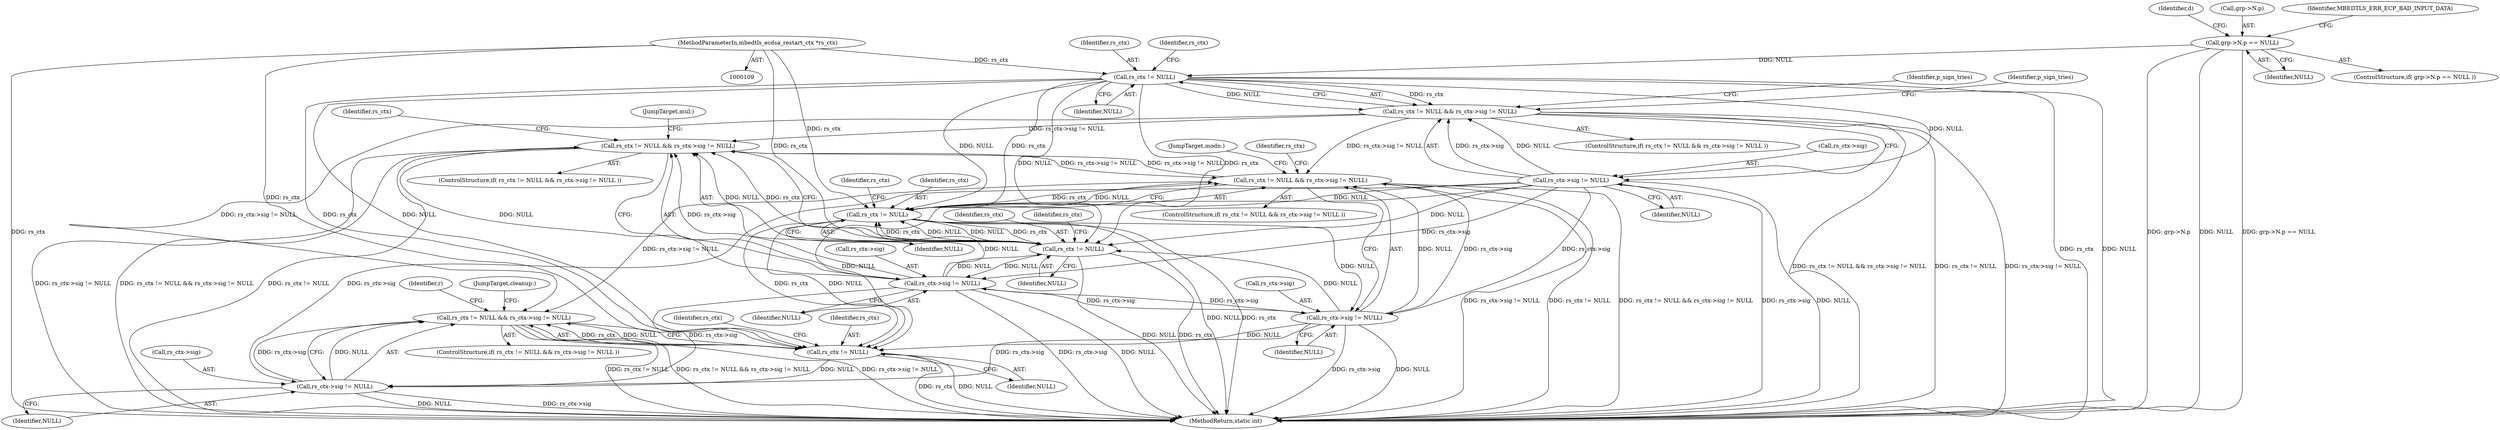 digraph "0_mbedtls_33f66ba6fd234114aa37f0209dac031bb2870a9b_0@pointer" {
"1000189" [label="(Call,rs_ctx != NULL)"];
"1000118" [label="(MethodParameterIn,mbedtls_ecdsa_restart_ctx *rs_ctx)"];
"1000147" [label="(Call,grp->N.p == NULL)"];
"1000188" [label="(Call,rs_ctx != NULL && rs_ctx->sig != NULL)"];
"1000289" [label="(Call,rs_ctx != NULL && rs_ctx->sig != NULL)"];
"1000336" [label="(Call,rs_ctx != NULL && rs_ctx->sig != NULL)"];
"1000425" [label="(Call,rs_ctx != NULL && rs_ctx->sig != NULL)"];
"1000192" [label="(Call,rs_ctx->sig != NULL)"];
"1000290" [label="(Call,rs_ctx != NULL)"];
"1000293" [label="(Call,rs_ctx->sig != NULL)"];
"1000337" [label="(Call,rs_ctx != NULL)"];
"1000340" [label="(Call,rs_ctx->sig != NULL)"];
"1000426" [label="(Call,rs_ctx != NULL)"];
"1000429" [label="(Call,rs_ctx->sig != NULL)"];
"1000160" [label="(Identifier,d)"];
"1000193" [label="(Call,rs_ctx->sig)"];
"1000425" [label="(Call,rs_ctx != NULL && rs_ctx->sig != NULL)"];
"1000301" [label="(Identifier,rs_ctx)"];
"1000428" [label="(Identifier,NULL)"];
"1000431" [label="(Identifier,rs_ctx)"];
"1000153" [label="(Identifier,NULL)"];
"1000342" [label="(Identifier,rs_ctx)"];
"1000340" [label="(Call,rs_ctx->sig != NULL)"];
"1000187" [label="(ControlStructure,if( rs_ctx != NULL && rs_ctx->sig != NULL ))"];
"1000294" [label="(Call,rs_ctx->sig)"];
"1000148" [label="(Call,grp->N.p)"];
"1000147" [label="(Call,grp->N.p == NULL)"];
"1000430" [label="(Call,rs_ctx->sig)"];
"1000435" [label="(Identifier,r)"];
"1000305" [label="(JumpTarget,mul:)"];
"1000290" [label="(Call,rs_ctx != NULL)"];
"1000352" [label="(JumpTarget,modn:)"];
"1000292" [label="(Identifier,NULL)"];
"1000336" [label="(Call,rs_ctx != NULL && rs_ctx->sig != NULL)"];
"1000335" [label="(ControlStructure,if( rs_ctx != NULL && rs_ctx->sig != NULL ))"];
"1000433" [label="(Identifier,NULL)"];
"1000291" [label="(Identifier,rs_ctx)"];
"1000146" [label="(ControlStructure,if( grp->N.p == NULL ))"];
"1000429" [label="(Call,rs_ctx->sig != NULL)"];
"1000196" [label="(Identifier,NULL)"];
"1000424" [label="(ControlStructure,if( rs_ctx != NULL && rs_ctx->sig != NULL ))"];
"1000194" [label="(Identifier,rs_ctx)"];
"1000437" [label="(JumpTarget,cleanup:)"];
"1000118" [label="(MethodParameterIn,mbedtls_ecdsa_restart_ctx *rs_ctx)"];
"1000199" [label="(Identifier,p_sign_tries)"];
"1000454" [label="(MethodReturn,static int)"];
"1000188" [label="(Call,rs_ctx != NULL && rs_ctx->sig != NULL)"];
"1000337" [label="(Call,rs_ctx != NULL)"];
"1000344" [label="(Identifier,NULL)"];
"1000338" [label="(Identifier,rs_ctx)"];
"1000426" [label="(Call,rs_ctx != NULL)"];
"1000155" [label="(Identifier,MBEDTLS_ERR_ECP_BAD_INPUT_DATA)"];
"1000250" [label="(Identifier,p_sign_tries)"];
"1000297" [label="(Identifier,NULL)"];
"1000348" [label="(Identifier,rs_ctx)"];
"1000427" [label="(Identifier,rs_ctx)"];
"1000341" [label="(Call,rs_ctx->sig)"];
"1000189" [label="(Call,rs_ctx != NULL)"];
"1000191" [label="(Identifier,NULL)"];
"1000339" [label="(Identifier,NULL)"];
"1000295" [label="(Identifier,rs_ctx)"];
"1000293" [label="(Call,rs_ctx->sig != NULL)"];
"1000190" [label="(Identifier,rs_ctx)"];
"1000192" [label="(Call,rs_ctx->sig != NULL)"];
"1000288" [label="(ControlStructure,if( rs_ctx != NULL && rs_ctx->sig != NULL ))"];
"1000289" [label="(Call,rs_ctx != NULL && rs_ctx->sig != NULL)"];
"1000189" -> "1000188"  [label="AST: "];
"1000189" -> "1000191"  [label="CFG: "];
"1000190" -> "1000189"  [label="AST: "];
"1000191" -> "1000189"  [label="AST: "];
"1000194" -> "1000189"  [label="CFG: "];
"1000188" -> "1000189"  [label="CFG: "];
"1000189" -> "1000454"  [label="DDG: rs_ctx"];
"1000189" -> "1000454"  [label="DDG: NULL"];
"1000189" -> "1000188"  [label="DDG: rs_ctx"];
"1000189" -> "1000188"  [label="DDG: NULL"];
"1000118" -> "1000189"  [label="DDG: rs_ctx"];
"1000147" -> "1000189"  [label="DDG: NULL"];
"1000189" -> "1000192"  [label="DDG: NULL"];
"1000189" -> "1000290"  [label="DDG: rs_ctx"];
"1000189" -> "1000290"  [label="DDG: NULL"];
"1000189" -> "1000337"  [label="DDG: rs_ctx"];
"1000189" -> "1000337"  [label="DDG: NULL"];
"1000189" -> "1000426"  [label="DDG: rs_ctx"];
"1000189" -> "1000426"  [label="DDG: NULL"];
"1000118" -> "1000109"  [label="AST: "];
"1000118" -> "1000454"  [label="DDG: rs_ctx"];
"1000118" -> "1000290"  [label="DDG: rs_ctx"];
"1000118" -> "1000337"  [label="DDG: rs_ctx"];
"1000118" -> "1000426"  [label="DDG: rs_ctx"];
"1000147" -> "1000146"  [label="AST: "];
"1000147" -> "1000153"  [label="CFG: "];
"1000148" -> "1000147"  [label="AST: "];
"1000153" -> "1000147"  [label="AST: "];
"1000155" -> "1000147"  [label="CFG: "];
"1000160" -> "1000147"  [label="CFG: "];
"1000147" -> "1000454"  [label="DDG: grp->N.p"];
"1000147" -> "1000454"  [label="DDG: NULL"];
"1000147" -> "1000454"  [label="DDG: grp->N.p == NULL"];
"1000188" -> "1000187"  [label="AST: "];
"1000188" -> "1000192"  [label="CFG: "];
"1000192" -> "1000188"  [label="AST: "];
"1000199" -> "1000188"  [label="CFG: "];
"1000250" -> "1000188"  [label="CFG: "];
"1000188" -> "1000454"  [label="DDG: rs_ctx != NULL && rs_ctx->sig != NULL"];
"1000188" -> "1000454"  [label="DDG: rs_ctx != NULL"];
"1000188" -> "1000454"  [label="DDG: rs_ctx->sig != NULL"];
"1000192" -> "1000188"  [label="DDG: rs_ctx->sig"];
"1000192" -> "1000188"  [label="DDG: NULL"];
"1000188" -> "1000289"  [label="DDG: rs_ctx->sig != NULL"];
"1000188" -> "1000336"  [label="DDG: rs_ctx->sig != NULL"];
"1000188" -> "1000425"  [label="DDG: rs_ctx->sig != NULL"];
"1000289" -> "1000288"  [label="AST: "];
"1000289" -> "1000290"  [label="CFG: "];
"1000289" -> "1000293"  [label="CFG: "];
"1000290" -> "1000289"  [label="AST: "];
"1000293" -> "1000289"  [label="AST: "];
"1000301" -> "1000289"  [label="CFG: "];
"1000305" -> "1000289"  [label="CFG: "];
"1000289" -> "1000454"  [label="DDG: rs_ctx != NULL"];
"1000289" -> "1000454"  [label="DDG: rs_ctx->sig != NULL"];
"1000289" -> "1000454"  [label="DDG: rs_ctx != NULL && rs_ctx->sig != NULL"];
"1000290" -> "1000289"  [label="DDG: rs_ctx"];
"1000290" -> "1000289"  [label="DDG: NULL"];
"1000336" -> "1000289"  [label="DDG: rs_ctx->sig != NULL"];
"1000293" -> "1000289"  [label="DDG: rs_ctx->sig"];
"1000293" -> "1000289"  [label="DDG: NULL"];
"1000289" -> "1000336"  [label="DDG: rs_ctx->sig != NULL"];
"1000336" -> "1000335"  [label="AST: "];
"1000336" -> "1000337"  [label="CFG: "];
"1000336" -> "1000340"  [label="CFG: "];
"1000337" -> "1000336"  [label="AST: "];
"1000340" -> "1000336"  [label="AST: "];
"1000348" -> "1000336"  [label="CFG: "];
"1000352" -> "1000336"  [label="CFG: "];
"1000336" -> "1000454"  [label="DDG: rs_ctx != NULL && rs_ctx->sig != NULL"];
"1000336" -> "1000454"  [label="DDG: rs_ctx->sig != NULL"];
"1000336" -> "1000454"  [label="DDG: rs_ctx != NULL"];
"1000337" -> "1000336"  [label="DDG: rs_ctx"];
"1000337" -> "1000336"  [label="DDG: NULL"];
"1000340" -> "1000336"  [label="DDG: rs_ctx->sig"];
"1000340" -> "1000336"  [label="DDG: NULL"];
"1000336" -> "1000425"  [label="DDG: rs_ctx->sig != NULL"];
"1000425" -> "1000424"  [label="AST: "];
"1000425" -> "1000426"  [label="CFG: "];
"1000425" -> "1000429"  [label="CFG: "];
"1000426" -> "1000425"  [label="AST: "];
"1000429" -> "1000425"  [label="AST: "];
"1000435" -> "1000425"  [label="CFG: "];
"1000437" -> "1000425"  [label="CFG: "];
"1000425" -> "1000454"  [label="DDG: rs_ctx != NULL"];
"1000425" -> "1000454"  [label="DDG: rs_ctx != NULL && rs_ctx->sig != NULL"];
"1000425" -> "1000454"  [label="DDG: rs_ctx->sig != NULL"];
"1000426" -> "1000425"  [label="DDG: rs_ctx"];
"1000426" -> "1000425"  [label="DDG: NULL"];
"1000429" -> "1000425"  [label="DDG: rs_ctx->sig"];
"1000429" -> "1000425"  [label="DDG: NULL"];
"1000192" -> "1000196"  [label="CFG: "];
"1000193" -> "1000192"  [label="AST: "];
"1000196" -> "1000192"  [label="AST: "];
"1000192" -> "1000454"  [label="DDG: rs_ctx->sig"];
"1000192" -> "1000454"  [label="DDG: NULL"];
"1000192" -> "1000290"  [label="DDG: NULL"];
"1000192" -> "1000293"  [label="DDG: rs_ctx->sig"];
"1000192" -> "1000337"  [label="DDG: NULL"];
"1000192" -> "1000340"  [label="DDG: rs_ctx->sig"];
"1000192" -> "1000426"  [label="DDG: NULL"];
"1000192" -> "1000429"  [label="DDG: rs_ctx->sig"];
"1000290" -> "1000292"  [label="CFG: "];
"1000291" -> "1000290"  [label="AST: "];
"1000292" -> "1000290"  [label="AST: "];
"1000295" -> "1000290"  [label="CFG: "];
"1000290" -> "1000454"  [label="DDG: rs_ctx"];
"1000290" -> "1000454"  [label="DDG: NULL"];
"1000337" -> "1000290"  [label="DDG: rs_ctx"];
"1000337" -> "1000290"  [label="DDG: NULL"];
"1000340" -> "1000290"  [label="DDG: NULL"];
"1000293" -> "1000290"  [label="DDG: NULL"];
"1000290" -> "1000293"  [label="DDG: NULL"];
"1000290" -> "1000337"  [label="DDG: rs_ctx"];
"1000290" -> "1000337"  [label="DDG: NULL"];
"1000293" -> "1000297"  [label="CFG: "];
"1000294" -> "1000293"  [label="AST: "];
"1000297" -> "1000293"  [label="AST: "];
"1000293" -> "1000454"  [label="DDG: rs_ctx->sig"];
"1000293" -> "1000454"  [label="DDG: NULL"];
"1000340" -> "1000293"  [label="DDG: rs_ctx->sig"];
"1000293" -> "1000337"  [label="DDG: NULL"];
"1000293" -> "1000340"  [label="DDG: rs_ctx->sig"];
"1000293" -> "1000429"  [label="DDG: rs_ctx->sig"];
"1000337" -> "1000339"  [label="CFG: "];
"1000338" -> "1000337"  [label="AST: "];
"1000339" -> "1000337"  [label="AST: "];
"1000342" -> "1000337"  [label="CFG: "];
"1000337" -> "1000454"  [label="DDG: NULL"];
"1000337" -> "1000454"  [label="DDG: rs_ctx"];
"1000337" -> "1000340"  [label="DDG: NULL"];
"1000337" -> "1000426"  [label="DDG: rs_ctx"];
"1000337" -> "1000426"  [label="DDG: NULL"];
"1000340" -> "1000344"  [label="CFG: "];
"1000341" -> "1000340"  [label="AST: "];
"1000344" -> "1000340"  [label="AST: "];
"1000340" -> "1000454"  [label="DDG: NULL"];
"1000340" -> "1000454"  [label="DDG: rs_ctx->sig"];
"1000340" -> "1000426"  [label="DDG: NULL"];
"1000340" -> "1000429"  [label="DDG: rs_ctx->sig"];
"1000426" -> "1000428"  [label="CFG: "];
"1000427" -> "1000426"  [label="AST: "];
"1000428" -> "1000426"  [label="AST: "];
"1000431" -> "1000426"  [label="CFG: "];
"1000426" -> "1000454"  [label="DDG: NULL"];
"1000426" -> "1000454"  [label="DDG: rs_ctx"];
"1000426" -> "1000429"  [label="DDG: NULL"];
"1000429" -> "1000433"  [label="CFG: "];
"1000430" -> "1000429"  [label="AST: "];
"1000433" -> "1000429"  [label="AST: "];
"1000429" -> "1000454"  [label="DDG: NULL"];
"1000429" -> "1000454"  [label="DDG: rs_ctx->sig"];
}
